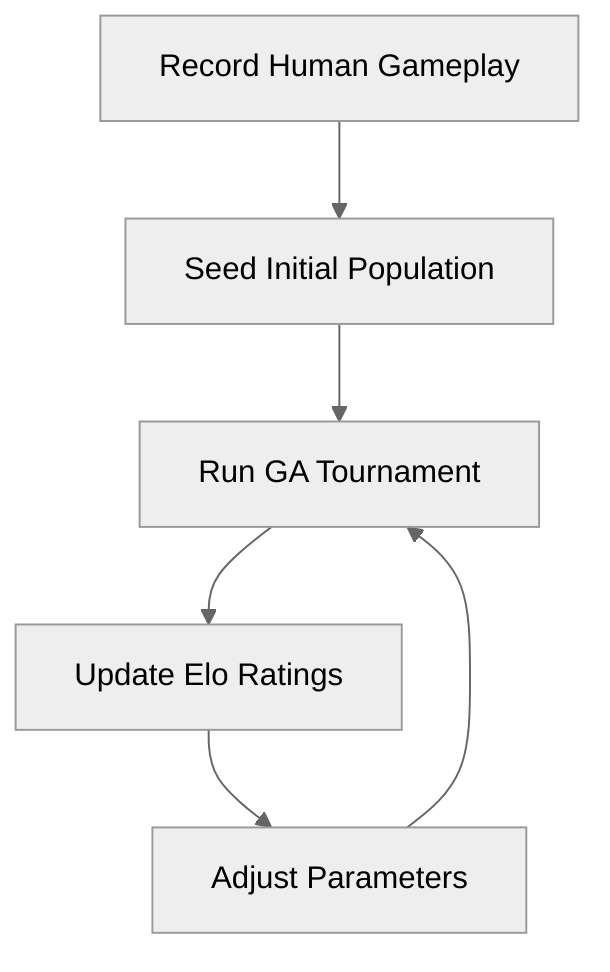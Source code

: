 ---
config:
  theme: 'neutral'
---
graph TD
    A[Record Human Gameplay] --> B[Seed Initial Population]
    B --> C[Run GA Tournament]
    C --> D[Update Elo Ratings]
    D --> E[Adjust Parameters]
    E --> C
